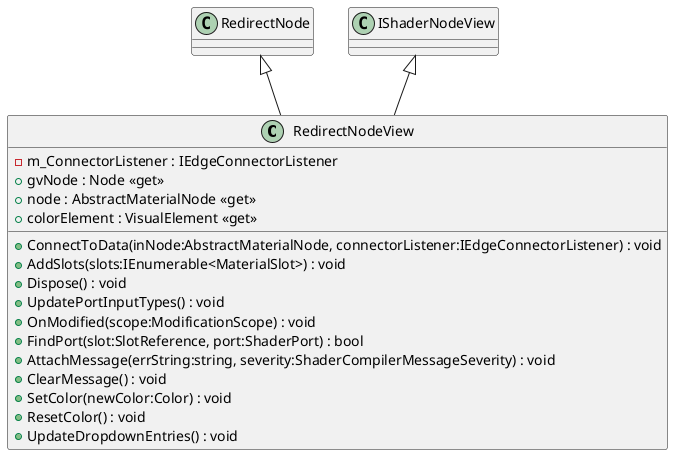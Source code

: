 @startuml
class RedirectNodeView {
    - m_ConnectorListener : IEdgeConnectorListener
    + ConnectToData(inNode:AbstractMaterialNode, connectorListener:IEdgeConnectorListener) : void
    + AddSlots(slots:IEnumerable<MaterialSlot>) : void
    + gvNode : Node <<get>>
    + node : AbstractMaterialNode <<get>>
    + colorElement : VisualElement <<get>>
    + Dispose() : void
    + UpdatePortInputTypes() : void
    + OnModified(scope:ModificationScope) : void
    + FindPort(slot:SlotReference, port:ShaderPort) : bool
    + AttachMessage(errString:string, severity:ShaderCompilerMessageSeverity) : void
    + ClearMessage() : void
    + SetColor(newColor:Color) : void
    + ResetColor() : void
    + UpdateDropdownEntries() : void
}
RedirectNode <|-- RedirectNodeView
IShaderNodeView <|-- RedirectNodeView
@enduml

